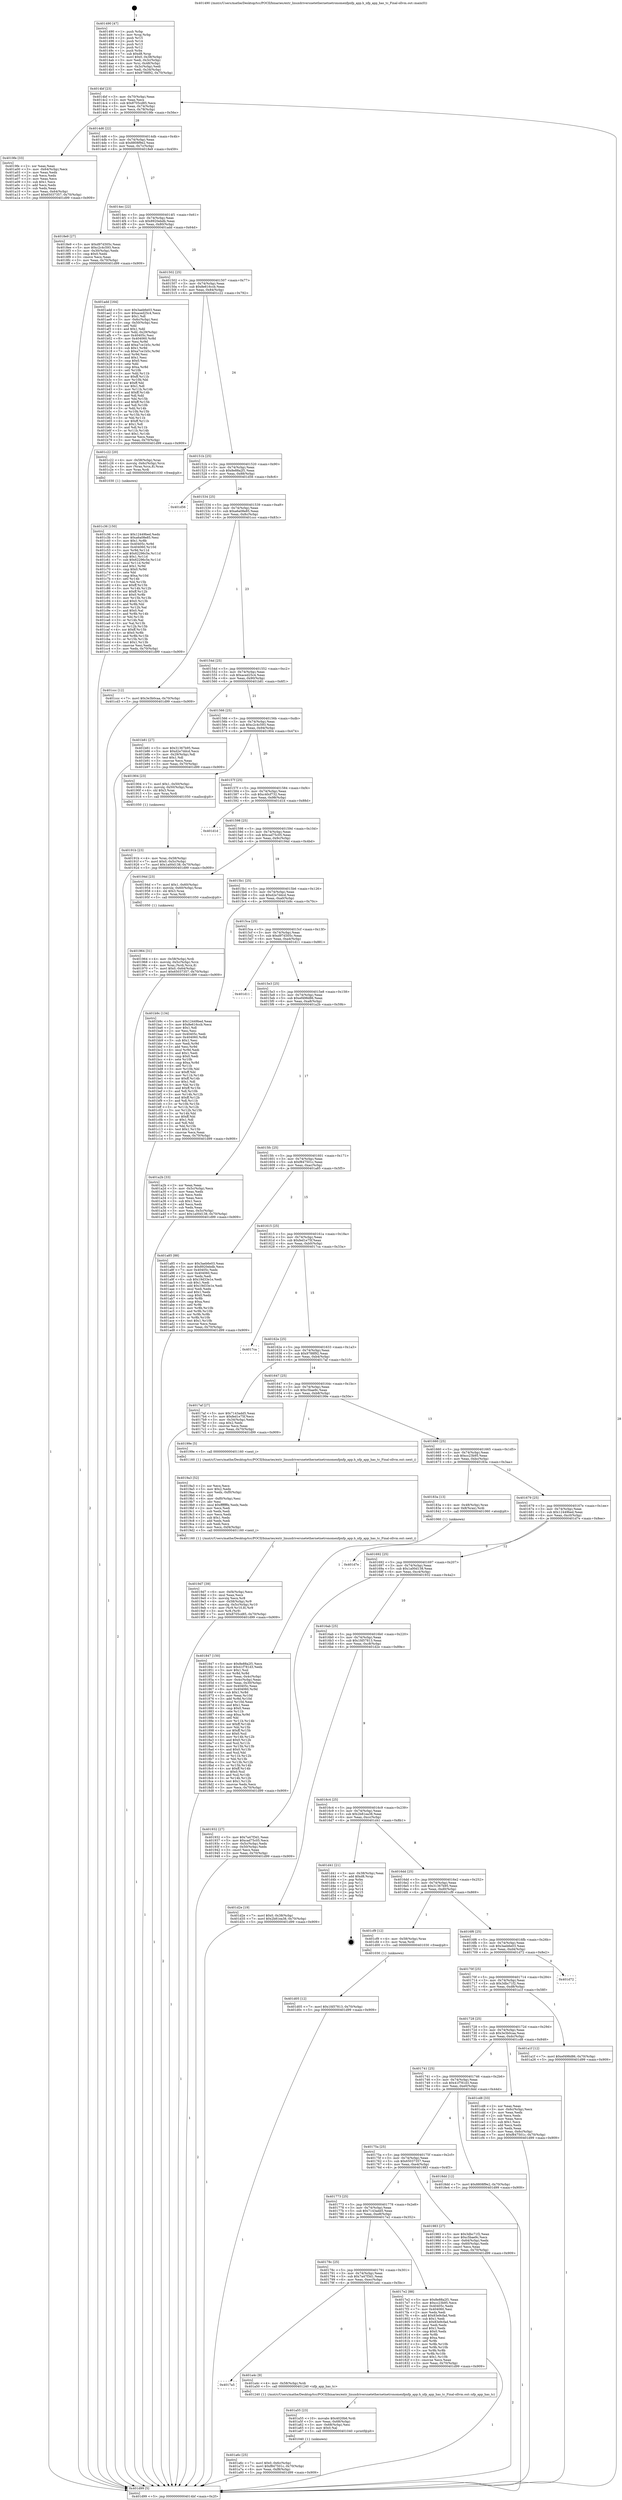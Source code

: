 digraph "0x401490" {
  label = "0x401490 (/mnt/c/Users/mathe/Desktop/tcc/POCII/binaries/extr_linuxdriversnetethernetnetronomenfpnfp_app.h_nfp_app_has_tc_Final-ollvm.out::main(0))"
  labelloc = "t"
  node[shape=record]

  Entry [label="",width=0.3,height=0.3,shape=circle,fillcolor=black,style=filled]
  "0x4014bf" [label="{
     0x4014bf [23]\l
     | [instrs]\l
     &nbsp;&nbsp;0x4014bf \<+3\>: mov -0x70(%rbp),%eax\l
     &nbsp;&nbsp;0x4014c2 \<+2\>: mov %eax,%ecx\l
     &nbsp;&nbsp;0x4014c4 \<+6\>: sub $0x8705cd85,%ecx\l
     &nbsp;&nbsp;0x4014ca \<+3\>: mov %eax,-0x74(%rbp)\l
     &nbsp;&nbsp;0x4014cd \<+3\>: mov %ecx,-0x78(%rbp)\l
     &nbsp;&nbsp;0x4014d0 \<+6\>: je 00000000004019fe \<main+0x56e\>\l
  }"]
  "0x4019fe" [label="{
     0x4019fe [33]\l
     | [instrs]\l
     &nbsp;&nbsp;0x4019fe \<+2\>: xor %eax,%eax\l
     &nbsp;&nbsp;0x401a00 \<+3\>: mov -0x64(%rbp),%ecx\l
     &nbsp;&nbsp;0x401a03 \<+2\>: mov %eax,%edx\l
     &nbsp;&nbsp;0x401a05 \<+2\>: sub %ecx,%edx\l
     &nbsp;&nbsp;0x401a07 \<+2\>: mov %eax,%ecx\l
     &nbsp;&nbsp;0x401a09 \<+3\>: sub $0x1,%ecx\l
     &nbsp;&nbsp;0x401a0c \<+2\>: add %ecx,%edx\l
     &nbsp;&nbsp;0x401a0e \<+2\>: sub %edx,%eax\l
     &nbsp;&nbsp;0x401a10 \<+3\>: mov %eax,-0x64(%rbp)\l
     &nbsp;&nbsp;0x401a13 \<+7\>: movl $0x65037357,-0x70(%rbp)\l
     &nbsp;&nbsp;0x401a1a \<+5\>: jmp 0000000000401d99 \<main+0x909\>\l
  }"]
  "0x4014d6" [label="{
     0x4014d6 [22]\l
     | [instrs]\l
     &nbsp;&nbsp;0x4014d6 \<+5\>: jmp 00000000004014db \<main+0x4b\>\l
     &nbsp;&nbsp;0x4014db \<+3\>: mov -0x74(%rbp),%eax\l
     &nbsp;&nbsp;0x4014de \<+5\>: sub $0x8808f9e2,%eax\l
     &nbsp;&nbsp;0x4014e3 \<+3\>: mov %eax,-0x7c(%rbp)\l
     &nbsp;&nbsp;0x4014e6 \<+6\>: je 00000000004018e9 \<main+0x459\>\l
  }"]
  Exit [label="",width=0.3,height=0.3,shape=circle,fillcolor=black,style=filled,peripheries=2]
  "0x4018e9" [label="{
     0x4018e9 [27]\l
     | [instrs]\l
     &nbsp;&nbsp;0x4018e9 \<+5\>: mov $0xd97d305c,%eax\l
     &nbsp;&nbsp;0x4018ee \<+5\>: mov $0xc2c4c593,%ecx\l
     &nbsp;&nbsp;0x4018f3 \<+3\>: mov -0x30(%rbp),%edx\l
     &nbsp;&nbsp;0x4018f6 \<+3\>: cmp $0x0,%edx\l
     &nbsp;&nbsp;0x4018f9 \<+3\>: cmove %ecx,%eax\l
     &nbsp;&nbsp;0x4018fc \<+3\>: mov %eax,-0x70(%rbp)\l
     &nbsp;&nbsp;0x4018ff \<+5\>: jmp 0000000000401d99 \<main+0x909\>\l
  }"]
  "0x4014ec" [label="{
     0x4014ec [22]\l
     | [instrs]\l
     &nbsp;&nbsp;0x4014ec \<+5\>: jmp 00000000004014f1 \<main+0x61\>\l
     &nbsp;&nbsp;0x4014f1 \<+3\>: mov -0x74(%rbp),%eax\l
     &nbsp;&nbsp;0x4014f4 \<+5\>: sub $0x8920ebdb,%eax\l
     &nbsp;&nbsp;0x4014f9 \<+3\>: mov %eax,-0x80(%rbp)\l
     &nbsp;&nbsp;0x4014fc \<+6\>: je 0000000000401add \<main+0x64d\>\l
  }"]
  "0x401d05" [label="{
     0x401d05 [12]\l
     | [instrs]\l
     &nbsp;&nbsp;0x401d05 \<+7\>: movl $0x1fd57813,-0x70(%rbp)\l
     &nbsp;&nbsp;0x401d0c \<+5\>: jmp 0000000000401d99 \<main+0x909\>\l
  }"]
  "0x401add" [label="{
     0x401add [164]\l
     | [instrs]\l
     &nbsp;&nbsp;0x401add \<+5\>: mov $0x3aeb6e03,%eax\l
     &nbsp;&nbsp;0x401ae2 \<+5\>: mov $0xaced25c4,%ecx\l
     &nbsp;&nbsp;0x401ae7 \<+2\>: mov $0x1,%dl\l
     &nbsp;&nbsp;0x401ae9 \<+3\>: mov -0x6c(%rbp),%esi\l
     &nbsp;&nbsp;0x401aec \<+3\>: cmp -0x50(%rbp),%esi\l
     &nbsp;&nbsp;0x401aef \<+4\>: setl %dil\l
     &nbsp;&nbsp;0x401af3 \<+4\>: and $0x1,%dil\l
     &nbsp;&nbsp;0x401af7 \<+4\>: mov %dil,-0x29(%rbp)\l
     &nbsp;&nbsp;0x401afb \<+7\>: mov 0x40405c,%esi\l
     &nbsp;&nbsp;0x401b02 \<+8\>: mov 0x404060,%r8d\l
     &nbsp;&nbsp;0x401b0a \<+3\>: mov %esi,%r9d\l
     &nbsp;&nbsp;0x401b0d \<+7\>: add $0xa7ce1b5c,%r9d\l
     &nbsp;&nbsp;0x401b14 \<+4\>: sub $0x1,%r9d\l
     &nbsp;&nbsp;0x401b18 \<+7\>: sub $0xa7ce1b5c,%r9d\l
     &nbsp;&nbsp;0x401b1f \<+4\>: imul %r9d,%esi\l
     &nbsp;&nbsp;0x401b23 \<+3\>: and $0x1,%esi\l
     &nbsp;&nbsp;0x401b26 \<+3\>: cmp $0x0,%esi\l
     &nbsp;&nbsp;0x401b29 \<+4\>: sete %dil\l
     &nbsp;&nbsp;0x401b2d \<+4\>: cmp $0xa,%r8d\l
     &nbsp;&nbsp;0x401b31 \<+4\>: setl %r10b\l
     &nbsp;&nbsp;0x401b35 \<+3\>: mov %dil,%r11b\l
     &nbsp;&nbsp;0x401b38 \<+4\>: xor $0xff,%r11b\l
     &nbsp;&nbsp;0x401b3c \<+3\>: mov %r10b,%bl\l
     &nbsp;&nbsp;0x401b3f \<+3\>: xor $0xff,%bl\l
     &nbsp;&nbsp;0x401b42 \<+3\>: xor $0x1,%dl\l
     &nbsp;&nbsp;0x401b45 \<+3\>: mov %r11b,%r14b\l
     &nbsp;&nbsp;0x401b48 \<+4\>: and $0xff,%r14b\l
     &nbsp;&nbsp;0x401b4c \<+3\>: and %dl,%dil\l
     &nbsp;&nbsp;0x401b4f \<+3\>: mov %bl,%r15b\l
     &nbsp;&nbsp;0x401b52 \<+4\>: and $0xff,%r15b\l
     &nbsp;&nbsp;0x401b56 \<+3\>: and %dl,%r10b\l
     &nbsp;&nbsp;0x401b59 \<+3\>: or %dil,%r14b\l
     &nbsp;&nbsp;0x401b5c \<+3\>: or %r10b,%r15b\l
     &nbsp;&nbsp;0x401b5f \<+3\>: xor %r15b,%r14b\l
     &nbsp;&nbsp;0x401b62 \<+3\>: or %bl,%r11b\l
     &nbsp;&nbsp;0x401b65 \<+4\>: xor $0xff,%r11b\l
     &nbsp;&nbsp;0x401b69 \<+3\>: or $0x1,%dl\l
     &nbsp;&nbsp;0x401b6c \<+3\>: and %dl,%r11b\l
     &nbsp;&nbsp;0x401b6f \<+3\>: or %r11b,%r14b\l
     &nbsp;&nbsp;0x401b72 \<+4\>: test $0x1,%r14b\l
     &nbsp;&nbsp;0x401b76 \<+3\>: cmovne %ecx,%eax\l
     &nbsp;&nbsp;0x401b79 \<+3\>: mov %eax,-0x70(%rbp)\l
     &nbsp;&nbsp;0x401b7c \<+5\>: jmp 0000000000401d99 \<main+0x909\>\l
  }"]
  "0x401502" [label="{
     0x401502 [25]\l
     | [instrs]\l
     &nbsp;&nbsp;0x401502 \<+5\>: jmp 0000000000401507 \<main+0x77\>\l
     &nbsp;&nbsp;0x401507 \<+3\>: mov -0x74(%rbp),%eax\l
     &nbsp;&nbsp;0x40150a \<+5\>: sub $0x8e616ccb,%eax\l
     &nbsp;&nbsp;0x40150f \<+6\>: mov %eax,-0x84(%rbp)\l
     &nbsp;&nbsp;0x401515 \<+6\>: je 0000000000401c22 \<main+0x792\>\l
  }"]
  "0x401c36" [label="{
     0x401c36 [150]\l
     | [instrs]\l
     &nbsp;&nbsp;0x401c36 \<+5\>: mov $0x12449bed,%edx\l
     &nbsp;&nbsp;0x401c3b \<+5\>: mov $0xa6a08e85,%esi\l
     &nbsp;&nbsp;0x401c40 \<+3\>: mov $0x1,%r8b\l
     &nbsp;&nbsp;0x401c43 \<+8\>: mov 0x40405c,%r9d\l
     &nbsp;&nbsp;0x401c4b \<+8\>: mov 0x404060,%r10d\l
     &nbsp;&nbsp;0x401c53 \<+3\>: mov %r9d,%r11d\l
     &nbsp;&nbsp;0x401c56 \<+7\>: add $0x62296c5e,%r11d\l
     &nbsp;&nbsp;0x401c5d \<+4\>: sub $0x1,%r11d\l
     &nbsp;&nbsp;0x401c61 \<+7\>: sub $0x62296c5e,%r11d\l
     &nbsp;&nbsp;0x401c68 \<+4\>: imul %r11d,%r9d\l
     &nbsp;&nbsp;0x401c6c \<+4\>: and $0x1,%r9d\l
     &nbsp;&nbsp;0x401c70 \<+4\>: cmp $0x0,%r9d\l
     &nbsp;&nbsp;0x401c74 \<+3\>: sete %bl\l
     &nbsp;&nbsp;0x401c77 \<+4\>: cmp $0xa,%r10d\l
     &nbsp;&nbsp;0x401c7b \<+4\>: setl %r14b\l
     &nbsp;&nbsp;0x401c7f \<+3\>: mov %bl,%r15b\l
     &nbsp;&nbsp;0x401c82 \<+4\>: xor $0xff,%r15b\l
     &nbsp;&nbsp;0x401c86 \<+3\>: mov %r14b,%r12b\l
     &nbsp;&nbsp;0x401c89 \<+4\>: xor $0xff,%r12b\l
     &nbsp;&nbsp;0x401c8d \<+4\>: xor $0x0,%r8b\l
     &nbsp;&nbsp;0x401c91 \<+3\>: mov %r15b,%r13b\l
     &nbsp;&nbsp;0x401c94 \<+4\>: and $0x0,%r13b\l
     &nbsp;&nbsp;0x401c98 \<+3\>: and %r8b,%bl\l
     &nbsp;&nbsp;0x401c9b \<+3\>: mov %r12b,%al\l
     &nbsp;&nbsp;0x401c9e \<+2\>: and $0x0,%al\l
     &nbsp;&nbsp;0x401ca0 \<+3\>: and %r8b,%r14b\l
     &nbsp;&nbsp;0x401ca3 \<+3\>: or %bl,%r13b\l
     &nbsp;&nbsp;0x401ca6 \<+3\>: or %r14b,%al\l
     &nbsp;&nbsp;0x401ca9 \<+3\>: xor %al,%r13b\l
     &nbsp;&nbsp;0x401cac \<+3\>: or %r12b,%r15b\l
     &nbsp;&nbsp;0x401caf \<+4\>: xor $0xff,%r15b\l
     &nbsp;&nbsp;0x401cb3 \<+4\>: or $0x0,%r8b\l
     &nbsp;&nbsp;0x401cb7 \<+3\>: and %r8b,%r15b\l
     &nbsp;&nbsp;0x401cba \<+3\>: or %r15b,%r13b\l
     &nbsp;&nbsp;0x401cbd \<+4\>: test $0x1,%r13b\l
     &nbsp;&nbsp;0x401cc1 \<+3\>: cmovne %esi,%edx\l
     &nbsp;&nbsp;0x401cc4 \<+3\>: mov %edx,-0x70(%rbp)\l
     &nbsp;&nbsp;0x401cc7 \<+5\>: jmp 0000000000401d99 \<main+0x909\>\l
  }"]
  "0x401c22" [label="{
     0x401c22 [20]\l
     | [instrs]\l
     &nbsp;&nbsp;0x401c22 \<+4\>: mov -0x58(%rbp),%rax\l
     &nbsp;&nbsp;0x401c26 \<+4\>: movslq -0x6c(%rbp),%rcx\l
     &nbsp;&nbsp;0x401c2a \<+4\>: mov (%rax,%rcx,8),%rax\l
     &nbsp;&nbsp;0x401c2e \<+3\>: mov %rax,%rdi\l
     &nbsp;&nbsp;0x401c31 \<+5\>: call 0000000000401030 \<free@plt\>\l
     | [calls]\l
     &nbsp;&nbsp;0x401030 \{1\} (unknown)\l
  }"]
  "0x40151b" [label="{
     0x40151b [25]\l
     | [instrs]\l
     &nbsp;&nbsp;0x40151b \<+5\>: jmp 0000000000401520 \<main+0x90\>\l
     &nbsp;&nbsp;0x401520 \<+3\>: mov -0x74(%rbp),%eax\l
     &nbsp;&nbsp;0x401523 \<+5\>: sub $0x8e88a2f1,%eax\l
     &nbsp;&nbsp;0x401528 \<+6\>: mov %eax,-0x88(%rbp)\l
     &nbsp;&nbsp;0x40152e \<+6\>: je 0000000000401d56 \<main+0x8c6\>\l
  }"]
  "0x401a6c" [label="{
     0x401a6c [25]\l
     | [instrs]\l
     &nbsp;&nbsp;0x401a6c \<+7\>: movl $0x0,-0x6c(%rbp)\l
     &nbsp;&nbsp;0x401a73 \<+7\>: movl $0xf847501c,-0x70(%rbp)\l
     &nbsp;&nbsp;0x401a7a \<+6\>: mov %eax,-0xf8(%rbp)\l
     &nbsp;&nbsp;0x401a80 \<+5\>: jmp 0000000000401d99 \<main+0x909\>\l
  }"]
  "0x401d56" [label="{
     0x401d56\l
  }", style=dashed]
  "0x401534" [label="{
     0x401534 [25]\l
     | [instrs]\l
     &nbsp;&nbsp;0x401534 \<+5\>: jmp 0000000000401539 \<main+0xa9\>\l
     &nbsp;&nbsp;0x401539 \<+3\>: mov -0x74(%rbp),%eax\l
     &nbsp;&nbsp;0x40153c \<+5\>: sub $0xa6a08e85,%eax\l
     &nbsp;&nbsp;0x401541 \<+6\>: mov %eax,-0x8c(%rbp)\l
     &nbsp;&nbsp;0x401547 \<+6\>: je 0000000000401ccc \<main+0x83c\>\l
  }"]
  "0x401a55" [label="{
     0x401a55 [23]\l
     | [instrs]\l
     &nbsp;&nbsp;0x401a55 \<+10\>: movabs $0x4020b6,%rdi\l
     &nbsp;&nbsp;0x401a5f \<+3\>: mov %eax,-0x68(%rbp)\l
     &nbsp;&nbsp;0x401a62 \<+3\>: mov -0x68(%rbp),%esi\l
     &nbsp;&nbsp;0x401a65 \<+2\>: mov $0x0,%al\l
     &nbsp;&nbsp;0x401a67 \<+5\>: call 0000000000401040 \<printf@plt\>\l
     | [calls]\l
     &nbsp;&nbsp;0x401040 \{1\} (unknown)\l
  }"]
  "0x401ccc" [label="{
     0x401ccc [12]\l
     | [instrs]\l
     &nbsp;&nbsp;0x401ccc \<+7\>: movl $0x3e3b0caa,-0x70(%rbp)\l
     &nbsp;&nbsp;0x401cd3 \<+5\>: jmp 0000000000401d99 \<main+0x909\>\l
  }"]
  "0x40154d" [label="{
     0x40154d [25]\l
     | [instrs]\l
     &nbsp;&nbsp;0x40154d \<+5\>: jmp 0000000000401552 \<main+0xc2\>\l
     &nbsp;&nbsp;0x401552 \<+3\>: mov -0x74(%rbp),%eax\l
     &nbsp;&nbsp;0x401555 \<+5\>: sub $0xaced25c4,%eax\l
     &nbsp;&nbsp;0x40155a \<+6\>: mov %eax,-0x90(%rbp)\l
     &nbsp;&nbsp;0x401560 \<+6\>: je 0000000000401b81 \<main+0x6f1\>\l
  }"]
  "0x4017a5" [label="{
     0x4017a5\l
  }", style=dashed]
  "0x401b81" [label="{
     0x401b81 [27]\l
     | [instrs]\l
     &nbsp;&nbsp;0x401b81 \<+5\>: mov $0x31367b95,%eax\l
     &nbsp;&nbsp;0x401b86 \<+5\>: mov $0xd2e7ddcd,%ecx\l
     &nbsp;&nbsp;0x401b8b \<+3\>: mov -0x29(%rbp),%dl\l
     &nbsp;&nbsp;0x401b8e \<+3\>: test $0x1,%dl\l
     &nbsp;&nbsp;0x401b91 \<+3\>: cmovne %ecx,%eax\l
     &nbsp;&nbsp;0x401b94 \<+3\>: mov %eax,-0x70(%rbp)\l
     &nbsp;&nbsp;0x401b97 \<+5\>: jmp 0000000000401d99 \<main+0x909\>\l
  }"]
  "0x401566" [label="{
     0x401566 [25]\l
     | [instrs]\l
     &nbsp;&nbsp;0x401566 \<+5\>: jmp 000000000040156b \<main+0xdb\>\l
     &nbsp;&nbsp;0x40156b \<+3\>: mov -0x74(%rbp),%eax\l
     &nbsp;&nbsp;0x40156e \<+5\>: sub $0xc2c4c593,%eax\l
     &nbsp;&nbsp;0x401573 \<+6\>: mov %eax,-0x94(%rbp)\l
     &nbsp;&nbsp;0x401579 \<+6\>: je 0000000000401904 \<main+0x474\>\l
  }"]
  "0x401a4c" [label="{
     0x401a4c [9]\l
     | [instrs]\l
     &nbsp;&nbsp;0x401a4c \<+4\>: mov -0x58(%rbp),%rdi\l
     &nbsp;&nbsp;0x401a50 \<+5\>: call 0000000000401240 \<nfp_app_has_tc\>\l
     | [calls]\l
     &nbsp;&nbsp;0x401240 \{1\} (/mnt/c/Users/mathe/Desktop/tcc/POCII/binaries/extr_linuxdriversnetethernetnetronomenfpnfp_app.h_nfp_app_has_tc_Final-ollvm.out::nfp_app_has_tc)\l
  }"]
  "0x401904" [label="{
     0x401904 [23]\l
     | [instrs]\l
     &nbsp;&nbsp;0x401904 \<+7\>: movl $0x1,-0x50(%rbp)\l
     &nbsp;&nbsp;0x40190b \<+4\>: movslq -0x50(%rbp),%rax\l
     &nbsp;&nbsp;0x40190f \<+4\>: shl $0x3,%rax\l
     &nbsp;&nbsp;0x401913 \<+3\>: mov %rax,%rdi\l
     &nbsp;&nbsp;0x401916 \<+5\>: call 0000000000401050 \<malloc@plt\>\l
     | [calls]\l
     &nbsp;&nbsp;0x401050 \{1\} (unknown)\l
  }"]
  "0x40157f" [label="{
     0x40157f [25]\l
     | [instrs]\l
     &nbsp;&nbsp;0x40157f \<+5\>: jmp 0000000000401584 \<main+0xf4\>\l
     &nbsp;&nbsp;0x401584 \<+3\>: mov -0x74(%rbp),%eax\l
     &nbsp;&nbsp;0x401587 \<+5\>: sub $0xc40cf732,%eax\l
     &nbsp;&nbsp;0x40158c \<+6\>: mov %eax,-0x98(%rbp)\l
     &nbsp;&nbsp;0x401592 \<+6\>: je 0000000000401d1d \<main+0x88d\>\l
  }"]
  "0x4019d7" [label="{
     0x4019d7 [39]\l
     | [instrs]\l
     &nbsp;&nbsp;0x4019d7 \<+6\>: mov -0xf4(%rbp),%ecx\l
     &nbsp;&nbsp;0x4019dd \<+3\>: imul %eax,%ecx\l
     &nbsp;&nbsp;0x4019e0 \<+3\>: movslq %ecx,%r8\l
     &nbsp;&nbsp;0x4019e3 \<+4\>: mov -0x58(%rbp),%r9\l
     &nbsp;&nbsp;0x4019e7 \<+4\>: movslq -0x5c(%rbp),%r10\l
     &nbsp;&nbsp;0x4019eb \<+4\>: mov (%r9,%r10,8),%r9\l
     &nbsp;&nbsp;0x4019ef \<+3\>: mov %r8,(%r9)\l
     &nbsp;&nbsp;0x4019f2 \<+7\>: movl $0x8705cd85,-0x70(%rbp)\l
     &nbsp;&nbsp;0x4019f9 \<+5\>: jmp 0000000000401d99 \<main+0x909\>\l
  }"]
  "0x401d1d" [label="{
     0x401d1d\l
  }", style=dashed]
  "0x401598" [label="{
     0x401598 [25]\l
     | [instrs]\l
     &nbsp;&nbsp;0x401598 \<+5\>: jmp 000000000040159d \<main+0x10d\>\l
     &nbsp;&nbsp;0x40159d \<+3\>: mov -0x74(%rbp),%eax\l
     &nbsp;&nbsp;0x4015a0 \<+5\>: sub $0xcad75c05,%eax\l
     &nbsp;&nbsp;0x4015a5 \<+6\>: mov %eax,-0x9c(%rbp)\l
     &nbsp;&nbsp;0x4015ab \<+6\>: je 000000000040194d \<main+0x4bd\>\l
  }"]
  "0x4019a3" [label="{
     0x4019a3 [52]\l
     | [instrs]\l
     &nbsp;&nbsp;0x4019a3 \<+2\>: xor %ecx,%ecx\l
     &nbsp;&nbsp;0x4019a5 \<+5\>: mov $0x2,%edx\l
     &nbsp;&nbsp;0x4019aa \<+6\>: mov %edx,-0xf0(%rbp)\l
     &nbsp;&nbsp;0x4019b0 \<+1\>: cltd\l
     &nbsp;&nbsp;0x4019b1 \<+6\>: mov -0xf0(%rbp),%esi\l
     &nbsp;&nbsp;0x4019b7 \<+2\>: idiv %esi\l
     &nbsp;&nbsp;0x4019b9 \<+6\>: imul $0xfffffffe,%edx,%edx\l
     &nbsp;&nbsp;0x4019bf \<+2\>: mov %ecx,%edi\l
     &nbsp;&nbsp;0x4019c1 \<+2\>: sub %edx,%edi\l
     &nbsp;&nbsp;0x4019c3 \<+2\>: mov %ecx,%edx\l
     &nbsp;&nbsp;0x4019c5 \<+3\>: sub $0x1,%edx\l
     &nbsp;&nbsp;0x4019c8 \<+2\>: add %edx,%edi\l
     &nbsp;&nbsp;0x4019ca \<+2\>: sub %edi,%ecx\l
     &nbsp;&nbsp;0x4019cc \<+6\>: mov %ecx,-0xf4(%rbp)\l
     &nbsp;&nbsp;0x4019d2 \<+5\>: call 0000000000401160 \<next_i\>\l
     | [calls]\l
     &nbsp;&nbsp;0x401160 \{1\} (/mnt/c/Users/mathe/Desktop/tcc/POCII/binaries/extr_linuxdriversnetethernetnetronomenfpnfp_app.h_nfp_app_has_tc_Final-ollvm.out::next_i)\l
  }"]
  "0x40194d" [label="{
     0x40194d [23]\l
     | [instrs]\l
     &nbsp;&nbsp;0x40194d \<+7\>: movl $0x1,-0x60(%rbp)\l
     &nbsp;&nbsp;0x401954 \<+4\>: movslq -0x60(%rbp),%rax\l
     &nbsp;&nbsp;0x401958 \<+4\>: shl $0x3,%rax\l
     &nbsp;&nbsp;0x40195c \<+3\>: mov %rax,%rdi\l
     &nbsp;&nbsp;0x40195f \<+5\>: call 0000000000401050 \<malloc@plt\>\l
     | [calls]\l
     &nbsp;&nbsp;0x401050 \{1\} (unknown)\l
  }"]
  "0x4015b1" [label="{
     0x4015b1 [25]\l
     | [instrs]\l
     &nbsp;&nbsp;0x4015b1 \<+5\>: jmp 00000000004015b6 \<main+0x126\>\l
     &nbsp;&nbsp;0x4015b6 \<+3\>: mov -0x74(%rbp),%eax\l
     &nbsp;&nbsp;0x4015b9 \<+5\>: sub $0xd2e7ddcd,%eax\l
     &nbsp;&nbsp;0x4015be \<+6\>: mov %eax,-0xa0(%rbp)\l
     &nbsp;&nbsp;0x4015c4 \<+6\>: je 0000000000401b9c \<main+0x70c\>\l
  }"]
  "0x401964" [label="{
     0x401964 [31]\l
     | [instrs]\l
     &nbsp;&nbsp;0x401964 \<+4\>: mov -0x58(%rbp),%rdi\l
     &nbsp;&nbsp;0x401968 \<+4\>: movslq -0x5c(%rbp),%rcx\l
     &nbsp;&nbsp;0x40196c \<+4\>: mov %rax,(%rdi,%rcx,8)\l
     &nbsp;&nbsp;0x401970 \<+7\>: movl $0x0,-0x64(%rbp)\l
     &nbsp;&nbsp;0x401977 \<+7\>: movl $0x65037357,-0x70(%rbp)\l
     &nbsp;&nbsp;0x40197e \<+5\>: jmp 0000000000401d99 \<main+0x909\>\l
  }"]
  "0x401b9c" [label="{
     0x401b9c [134]\l
     | [instrs]\l
     &nbsp;&nbsp;0x401b9c \<+5\>: mov $0x12449bed,%eax\l
     &nbsp;&nbsp;0x401ba1 \<+5\>: mov $0x8e616ccb,%ecx\l
     &nbsp;&nbsp;0x401ba6 \<+2\>: mov $0x1,%dl\l
     &nbsp;&nbsp;0x401ba8 \<+2\>: xor %esi,%esi\l
     &nbsp;&nbsp;0x401baa \<+7\>: mov 0x40405c,%edi\l
     &nbsp;&nbsp;0x401bb1 \<+8\>: mov 0x404060,%r8d\l
     &nbsp;&nbsp;0x401bb9 \<+3\>: sub $0x1,%esi\l
     &nbsp;&nbsp;0x401bbc \<+3\>: mov %edi,%r9d\l
     &nbsp;&nbsp;0x401bbf \<+3\>: add %esi,%r9d\l
     &nbsp;&nbsp;0x401bc2 \<+4\>: imul %r9d,%edi\l
     &nbsp;&nbsp;0x401bc6 \<+3\>: and $0x1,%edi\l
     &nbsp;&nbsp;0x401bc9 \<+3\>: cmp $0x0,%edi\l
     &nbsp;&nbsp;0x401bcc \<+4\>: sete %r10b\l
     &nbsp;&nbsp;0x401bd0 \<+4\>: cmp $0xa,%r8d\l
     &nbsp;&nbsp;0x401bd4 \<+4\>: setl %r11b\l
     &nbsp;&nbsp;0x401bd8 \<+3\>: mov %r10b,%bl\l
     &nbsp;&nbsp;0x401bdb \<+3\>: xor $0xff,%bl\l
     &nbsp;&nbsp;0x401bde \<+3\>: mov %r11b,%r14b\l
     &nbsp;&nbsp;0x401be1 \<+4\>: xor $0xff,%r14b\l
     &nbsp;&nbsp;0x401be5 \<+3\>: xor $0x1,%dl\l
     &nbsp;&nbsp;0x401be8 \<+3\>: mov %bl,%r15b\l
     &nbsp;&nbsp;0x401beb \<+4\>: and $0xff,%r15b\l
     &nbsp;&nbsp;0x401bef \<+3\>: and %dl,%r10b\l
     &nbsp;&nbsp;0x401bf2 \<+3\>: mov %r14b,%r12b\l
     &nbsp;&nbsp;0x401bf5 \<+4\>: and $0xff,%r12b\l
     &nbsp;&nbsp;0x401bf9 \<+3\>: and %dl,%r11b\l
     &nbsp;&nbsp;0x401bfc \<+3\>: or %r10b,%r15b\l
     &nbsp;&nbsp;0x401bff \<+3\>: or %r11b,%r12b\l
     &nbsp;&nbsp;0x401c02 \<+3\>: xor %r12b,%r15b\l
     &nbsp;&nbsp;0x401c05 \<+3\>: or %r14b,%bl\l
     &nbsp;&nbsp;0x401c08 \<+3\>: xor $0xff,%bl\l
     &nbsp;&nbsp;0x401c0b \<+3\>: or $0x1,%dl\l
     &nbsp;&nbsp;0x401c0e \<+2\>: and %dl,%bl\l
     &nbsp;&nbsp;0x401c10 \<+3\>: or %bl,%r15b\l
     &nbsp;&nbsp;0x401c13 \<+4\>: test $0x1,%r15b\l
     &nbsp;&nbsp;0x401c17 \<+3\>: cmovne %ecx,%eax\l
     &nbsp;&nbsp;0x401c1a \<+3\>: mov %eax,-0x70(%rbp)\l
     &nbsp;&nbsp;0x401c1d \<+5\>: jmp 0000000000401d99 \<main+0x909\>\l
  }"]
  "0x4015ca" [label="{
     0x4015ca [25]\l
     | [instrs]\l
     &nbsp;&nbsp;0x4015ca \<+5\>: jmp 00000000004015cf \<main+0x13f\>\l
     &nbsp;&nbsp;0x4015cf \<+3\>: mov -0x74(%rbp),%eax\l
     &nbsp;&nbsp;0x4015d2 \<+5\>: sub $0xd97d305c,%eax\l
     &nbsp;&nbsp;0x4015d7 \<+6\>: mov %eax,-0xa4(%rbp)\l
     &nbsp;&nbsp;0x4015dd \<+6\>: je 0000000000401d11 \<main+0x881\>\l
  }"]
  "0x40191b" [label="{
     0x40191b [23]\l
     | [instrs]\l
     &nbsp;&nbsp;0x40191b \<+4\>: mov %rax,-0x58(%rbp)\l
     &nbsp;&nbsp;0x40191f \<+7\>: movl $0x0,-0x5c(%rbp)\l
     &nbsp;&nbsp;0x401926 \<+7\>: movl $0x1a00d138,-0x70(%rbp)\l
     &nbsp;&nbsp;0x40192d \<+5\>: jmp 0000000000401d99 \<main+0x909\>\l
  }"]
  "0x401d11" [label="{
     0x401d11\l
  }", style=dashed]
  "0x4015e3" [label="{
     0x4015e3 [25]\l
     | [instrs]\l
     &nbsp;&nbsp;0x4015e3 \<+5\>: jmp 00000000004015e8 \<main+0x158\>\l
     &nbsp;&nbsp;0x4015e8 \<+3\>: mov -0x74(%rbp),%eax\l
     &nbsp;&nbsp;0x4015eb \<+5\>: sub $0xef498d86,%eax\l
     &nbsp;&nbsp;0x4015f0 \<+6\>: mov %eax,-0xa8(%rbp)\l
     &nbsp;&nbsp;0x4015f6 \<+6\>: je 0000000000401a2b \<main+0x59b\>\l
  }"]
  "0x401847" [label="{
     0x401847 [150]\l
     | [instrs]\l
     &nbsp;&nbsp;0x401847 \<+5\>: mov $0x8e88a2f1,%ecx\l
     &nbsp;&nbsp;0x40184c \<+5\>: mov $0x41f781d3,%edx\l
     &nbsp;&nbsp;0x401851 \<+3\>: mov $0x1,%sil\l
     &nbsp;&nbsp;0x401854 \<+3\>: xor %r8d,%r8d\l
     &nbsp;&nbsp;0x401857 \<+3\>: mov %eax,-0x4c(%rbp)\l
     &nbsp;&nbsp;0x40185a \<+3\>: mov -0x4c(%rbp),%eax\l
     &nbsp;&nbsp;0x40185d \<+3\>: mov %eax,-0x30(%rbp)\l
     &nbsp;&nbsp;0x401860 \<+7\>: mov 0x40405c,%eax\l
     &nbsp;&nbsp;0x401867 \<+8\>: mov 0x404060,%r9d\l
     &nbsp;&nbsp;0x40186f \<+4\>: sub $0x1,%r8d\l
     &nbsp;&nbsp;0x401873 \<+3\>: mov %eax,%r10d\l
     &nbsp;&nbsp;0x401876 \<+3\>: add %r8d,%r10d\l
     &nbsp;&nbsp;0x401879 \<+4\>: imul %r10d,%eax\l
     &nbsp;&nbsp;0x40187d \<+3\>: and $0x1,%eax\l
     &nbsp;&nbsp;0x401880 \<+3\>: cmp $0x0,%eax\l
     &nbsp;&nbsp;0x401883 \<+4\>: sete %r11b\l
     &nbsp;&nbsp;0x401887 \<+4\>: cmp $0xa,%r9d\l
     &nbsp;&nbsp;0x40188b \<+3\>: setl %bl\l
     &nbsp;&nbsp;0x40188e \<+3\>: mov %r11b,%r14b\l
     &nbsp;&nbsp;0x401891 \<+4\>: xor $0xff,%r14b\l
     &nbsp;&nbsp;0x401895 \<+3\>: mov %bl,%r15b\l
     &nbsp;&nbsp;0x401898 \<+4\>: xor $0xff,%r15b\l
     &nbsp;&nbsp;0x40189c \<+4\>: xor $0x0,%sil\l
     &nbsp;&nbsp;0x4018a0 \<+3\>: mov %r14b,%r12b\l
     &nbsp;&nbsp;0x4018a3 \<+4\>: and $0x0,%r12b\l
     &nbsp;&nbsp;0x4018a7 \<+3\>: and %sil,%r11b\l
     &nbsp;&nbsp;0x4018aa \<+3\>: mov %r15b,%r13b\l
     &nbsp;&nbsp;0x4018ad \<+4\>: and $0x0,%r13b\l
     &nbsp;&nbsp;0x4018b1 \<+3\>: and %sil,%bl\l
     &nbsp;&nbsp;0x4018b4 \<+3\>: or %r11b,%r12b\l
     &nbsp;&nbsp;0x4018b7 \<+3\>: or %bl,%r13b\l
     &nbsp;&nbsp;0x4018ba \<+3\>: xor %r13b,%r12b\l
     &nbsp;&nbsp;0x4018bd \<+3\>: or %r15b,%r14b\l
     &nbsp;&nbsp;0x4018c0 \<+4\>: xor $0xff,%r14b\l
     &nbsp;&nbsp;0x4018c4 \<+4\>: or $0x0,%sil\l
     &nbsp;&nbsp;0x4018c8 \<+3\>: and %sil,%r14b\l
     &nbsp;&nbsp;0x4018cb \<+3\>: or %r14b,%r12b\l
     &nbsp;&nbsp;0x4018ce \<+4\>: test $0x1,%r12b\l
     &nbsp;&nbsp;0x4018d2 \<+3\>: cmovne %edx,%ecx\l
     &nbsp;&nbsp;0x4018d5 \<+3\>: mov %ecx,-0x70(%rbp)\l
     &nbsp;&nbsp;0x4018d8 \<+5\>: jmp 0000000000401d99 \<main+0x909\>\l
  }"]
  "0x401a2b" [label="{
     0x401a2b [33]\l
     | [instrs]\l
     &nbsp;&nbsp;0x401a2b \<+2\>: xor %eax,%eax\l
     &nbsp;&nbsp;0x401a2d \<+3\>: mov -0x5c(%rbp),%ecx\l
     &nbsp;&nbsp;0x401a30 \<+2\>: mov %eax,%edx\l
     &nbsp;&nbsp;0x401a32 \<+2\>: sub %ecx,%edx\l
     &nbsp;&nbsp;0x401a34 \<+2\>: mov %eax,%ecx\l
     &nbsp;&nbsp;0x401a36 \<+3\>: sub $0x1,%ecx\l
     &nbsp;&nbsp;0x401a39 \<+2\>: add %ecx,%edx\l
     &nbsp;&nbsp;0x401a3b \<+2\>: sub %edx,%eax\l
     &nbsp;&nbsp;0x401a3d \<+3\>: mov %eax,-0x5c(%rbp)\l
     &nbsp;&nbsp;0x401a40 \<+7\>: movl $0x1a00d138,-0x70(%rbp)\l
     &nbsp;&nbsp;0x401a47 \<+5\>: jmp 0000000000401d99 \<main+0x909\>\l
  }"]
  "0x4015fc" [label="{
     0x4015fc [25]\l
     | [instrs]\l
     &nbsp;&nbsp;0x4015fc \<+5\>: jmp 0000000000401601 \<main+0x171\>\l
     &nbsp;&nbsp;0x401601 \<+3\>: mov -0x74(%rbp),%eax\l
     &nbsp;&nbsp;0x401604 \<+5\>: sub $0xf847501c,%eax\l
     &nbsp;&nbsp;0x401609 \<+6\>: mov %eax,-0xac(%rbp)\l
     &nbsp;&nbsp;0x40160f \<+6\>: je 0000000000401a85 \<main+0x5f5\>\l
  }"]
  "0x40178c" [label="{
     0x40178c [25]\l
     | [instrs]\l
     &nbsp;&nbsp;0x40178c \<+5\>: jmp 0000000000401791 \<main+0x301\>\l
     &nbsp;&nbsp;0x401791 \<+3\>: mov -0x74(%rbp),%eax\l
     &nbsp;&nbsp;0x401794 \<+5\>: sub $0x7a47f3d1,%eax\l
     &nbsp;&nbsp;0x401799 \<+6\>: mov %eax,-0xec(%rbp)\l
     &nbsp;&nbsp;0x40179f \<+6\>: je 0000000000401a4c \<main+0x5bc\>\l
  }"]
  "0x401a85" [label="{
     0x401a85 [88]\l
     | [instrs]\l
     &nbsp;&nbsp;0x401a85 \<+5\>: mov $0x3aeb6e03,%eax\l
     &nbsp;&nbsp;0x401a8a \<+5\>: mov $0x8920ebdb,%ecx\l
     &nbsp;&nbsp;0x401a8f \<+7\>: mov 0x40405c,%edx\l
     &nbsp;&nbsp;0x401a96 \<+7\>: mov 0x404060,%esi\l
     &nbsp;&nbsp;0x401a9d \<+2\>: mov %edx,%edi\l
     &nbsp;&nbsp;0x401a9f \<+6\>: sub $0x19d33e1e,%edi\l
     &nbsp;&nbsp;0x401aa5 \<+3\>: sub $0x1,%edi\l
     &nbsp;&nbsp;0x401aa8 \<+6\>: add $0x19d33e1e,%edi\l
     &nbsp;&nbsp;0x401aae \<+3\>: imul %edi,%edx\l
     &nbsp;&nbsp;0x401ab1 \<+3\>: and $0x1,%edx\l
     &nbsp;&nbsp;0x401ab4 \<+3\>: cmp $0x0,%edx\l
     &nbsp;&nbsp;0x401ab7 \<+4\>: sete %r8b\l
     &nbsp;&nbsp;0x401abb \<+3\>: cmp $0xa,%esi\l
     &nbsp;&nbsp;0x401abe \<+4\>: setl %r9b\l
     &nbsp;&nbsp;0x401ac2 \<+3\>: mov %r8b,%r10b\l
     &nbsp;&nbsp;0x401ac5 \<+3\>: and %r9b,%r10b\l
     &nbsp;&nbsp;0x401ac8 \<+3\>: xor %r9b,%r8b\l
     &nbsp;&nbsp;0x401acb \<+3\>: or %r8b,%r10b\l
     &nbsp;&nbsp;0x401ace \<+4\>: test $0x1,%r10b\l
     &nbsp;&nbsp;0x401ad2 \<+3\>: cmovne %ecx,%eax\l
     &nbsp;&nbsp;0x401ad5 \<+3\>: mov %eax,-0x70(%rbp)\l
     &nbsp;&nbsp;0x401ad8 \<+5\>: jmp 0000000000401d99 \<main+0x909\>\l
  }"]
  "0x401615" [label="{
     0x401615 [25]\l
     | [instrs]\l
     &nbsp;&nbsp;0x401615 \<+5\>: jmp 000000000040161a \<main+0x18a\>\l
     &nbsp;&nbsp;0x40161a \<+3\>: mov -0x74(%rbp),%eax\l
     &nbsp;&nbsp;0x40161d \<+5\>: sub $0xfed1e75f,%eax\l
     &nbsp;&nbsp;0x401622 \<+6\>: mov %eax,-0xb0(%rbp)\l
     &nbsp;&nbsp;0x401628 \<+6\>: je 00000000004017ca \<main+0x33a\>\l
  }"]
  "0x4017e2" [label="{
     0x4017e2 [88]\l
     | [instrs]\l
     &nbsp;&nbsp;0x4017e2 \<+5\>: mov $0x8e88a2f1,%eax\l
     &nbsp;&nbsp;0x4017e7 \<+5\>: mov $0xcc23b95,%ecx\l
     &nbsp;&nbsp;0x4017ec \<+7\>: mov 0x40405c,%edx\l
     &nbsp;&nbsp;0x4017f3 \<+7\>: mov 0x404060,%esi\l
     &nbsp;&nbsp;0x4017fa \<+2\>: mov %edx,%edi\l
     &nbsp;&nbsp;0x4017fc \<+6\>: add $0x83e9cfad,%edi\l
     &nbsp;&nbsp;0x401802 \<+3\>: sub $0x1,%edi\l
     &nbsp;&nbsp;0x401805 \<+6\>: sub $0x83e9cfad,%edi\l
     &nbsp;&nbsp;0x40180b \<+3\>: imul %edi,%edx\l
     &nbsp;&nbsp;0x40180e \<+3\>: and $0x1,%edx\l
     &nbsp;&nbsp;0x401811 \<+3\>: cmp $0x0,%edx\l
     &nbsp;&nbsp;0x401814 \<+4\>: sete %r8b\l
     &nbsp;&nbsp;0x401818 \<+3\>: cmp $0xa,%esi\l
     &nbsp;&nbsp;0x40181b \<+4\>: setl %r9b\l
     &nbsp;&nbsp;0x40181f \<+3\>: mov %r8b,%r10b\l
     &nbsp;&nbsp;0x401822 \<+3\>: and %r9b,%r10b\l
     &nbsp;&nbsp;0x401825 \<+3\>: xor %r9b,%r8b\l
     &nbsp;&nbsp;0x401828 \<+3\>: or %r8b,%r10b\l
     &nbsp;&nbsp;0x40182b \<+4\>: test $0x1,%r10b\l
     &nbsp;&nbsp;0x40182f \<+3\>: cmovne %ecx,%eax\l
     &nbsp;&nbsp;0x401832 \<+3\>: mov %eax,-0x70(%rbp)\l
     &nbsp;&nbsp;0x401835 \<+5\>: jmp 0000000000401d99 \<main+0x909\>\l
  }"]
  "0x4017ca" [label="{
     0x4017ca\l
  }", style=dashed]
  "0x40162e" [label="{
     0x40162e [25]\l
     | [instrs]\l
     &nbsp;&nbsp;0x40162e \<+5\>: jmp 0000000000401633 \<main+0x1a3\>\l
     &nbsp;&nbsp;0x401633 \<+3\>: mov -0x74(%rbp),%eax\l
     &nbsp;&nbsp;0x401636 \<+5\>: sub $0x9788f92,%eax\l
     &nbsp;&nbsp;0x40163b \<+6\>: mov %eax,-0xb4(%rbp)\l
     &nbsp;&nbsp;0x401641 \<+6\>: je 00000000004017af \<main+0x31f\>\l
  }"]
  "0x401773" [label="{
     0x401773 [25]\l
     | [instrs]\l
     &nbsp;&nbsp;0x401773 \<+5\>: jmp 0000000000401778 \<main+0x2e8\>\l
     &nbsp;&nbsp;0x401778 \<+3\>: mov -0x74(%rbp),%eax\l
     &nbsp;&nbsp;0x40177b \<+5\>: sub $0x7143add5,%eax\l
     &nbsp;&nbsp;0x401780 \<+6\>: mov %eax,-0xe8(%rbp)\l
     &nbsp;&nbsp;0x401786 \<+6\>: je 00000000004017e2 \<main+0x352\>\l
  }"]
  "0x4017af" [label="{
     0x4017af [27]\l
     | [instrs]\l
     &nbsp;&nbsp;0x4017af \<+5\>: mov $0x7143add5,%eax\l
     &nbsp;&nbsp;0x4017b4 \<+5\>: mov $0xfed1e75f,%ecx\l
     &nbsp;&nbsp;0x4017b9 \<+3\>: mov -0x34(%rbp),%edx\l
     &nbsp;&nbsp;0x4017bc \<+3\>: cmp $0x2,%edx\l
     &nbsp;&nbsp;0x4017bf \<+3\>: cmovne %ecx,%eax\l
     &nbsp;&nbsp;0x4017c2 \<+3\>: mov %eax,-0x70(%rbp)\l
     &nbsp;&nbsp;0x4017c5 \<+5\>: jmp 0000000000401d99 \<main+0x909\>\l
  }"]
  "0x401647" [label="{
     0x401647 [25]\l
     | [instrs]\l
     &nbsp;&nbsp;0x401647 \<+5\>: jmp 000000000040164c \<main+0x1bc\>\l
     &nbsp;&nbsp;0x40164c \<+3\>: mov -0x74(%rbp),%eax\l
     &nbsp;&nbsp;0x40164f \<+5\>: sub $0xc5bae9c,%eax\l
     &nbsp;&nbsp;0x401654 \<+6\>: mov %eax,-0xb8(%rbp)\l
     &nbsp;&nbsp;0x40165a \<+6\>: je 000000000040199e \<main+0x50e\>\l
  }"]
  "0x401d99" [label="{
     0x401d99 [5]\l
     | [instrs]\l
     &nbsp;&nbsp;0x401d99 \<+5\>: jmp 00000000004014bf \<main+0x2f\>\l
  }"]
  "0x401490" [label="{
     0x401490 [47]\l
     | [instrs]\l
     &nbsp;&nbsp;0x401490 \<+1\>: push %rbp\l
     &nbsp;&nbsp;0x401491 \<+3\>: mov %rsp,%rbp\l
     &nbsp;&nbsp;0x401494 \<+2\>: push %r15\l
     &nbsp;&nbsp;0x401496 \<+2\>: push %r14\l
     &nbsp;&nbsp;0x401498 \<+2\>: push %r13\l
     &nbsp;&nbsp;0x40149a \<+2\>: push %r12\l
     &nbsp;&nbsp;0x40149c \<+1\>: push %rbx\l
     &nbsp;&nbsp;0x40149d \<+7\>: sub $0xd8,%rsp\l
     &nbsp;&nbsp;0x4014a4 \<+7\>: movl $0x0,-0x38(%rbp)\l
     &nbsp;&nbsp;0x4014ab \<+3\>: mov %edi,-0x3c(%rbp)\l
     &nbsp;&nbsp;0x4014ae \<+4\>: mov %rsi,-0x48(%rbp)\l
     &nbsp;&nbsp;0x4014b2 \<+3\>: mov -0x3c(%rbp),%edi\l
     &nbsp;&nbsp;0x4014b5 \<+3\>: mov %edi,-0x34(%rbp)\l
     &nbsp;&nbsp;0x4014b8 \<+7\>: movl $0x9788f92,-0x70(%rbp)\l
  }"]
  "0x401983" [label="{
     0x401983 [27]\l
     | [instrs]\l
     &nbsp;&nbsp;0x401983 \<+5\>: mov $0x3dbc71f2,%eax\l
     &nbsp;&nbsp;0x401988 \<+5\>: mov $0xc5bae9c,%ecx\l
     &nbsp;&nbsp;0x40198d \<+3\>: mov -0x64(%rbp),%edx\l
     &nbsp;&nbsp;0x401990 \<+3\>: cmp -0x60(%rbp),%edx\l
     &nbsp;&nbsp;0x401993 \<+3\>: cmovl %ecx,%eax\l
     &nbsp;&nbsp;0x401996 \<+3\>: mov %eax,-0x70(%rbp)\l
     &nbsp;&nbsp;0x401999 \<+5\>: jmp 0000000000401d99 \<main+0x909\>\l
  }"]
  "0x40199e" [label="{
     0x40199e [5]\l
     | [instrs]\l
     &nbsp;&nbsp;0x40199e \<+5\>: call 0000000000401160 \<next_i\>\l
     | [calls]\l
     &nbsp;&nbsp;0x401160 \{1\} (/mnt/c/Users/mathe/Desktop/tcc/POCII/binaries/extr_linuxdriversnetethernetnetronomenfpnfp_app.h_nfp_app_has_tc_Final-ollvm.out::next_i)\l
  }"]
  "0x401660" [label="{
     0x401660 [25]\l
     | [instrs]\l
     &nbsp;&nbsp;0x401660 \<+5\>: jmp 0000000000401665 \<main+0x1d5\>\l
     &nbsp;&nbsp;0x401665 \<+3\>: mov -0x74(%rbp),%eax\l
     &nbsp;&nbsp;0x401668 \<+5\>: sub $0xcc23b95,%eax\l
     &nbsp;&nbsp;0x40166d \<+6\>: mov %eax,-0xbc(%rbp)\l
     &nbsp;&nbsp;0x401673 \<+6\>: je 000000000040183a \<main+0x3aa\>\l
  }"]
  "0x40175a" [label="{
     0x40175a [25]\l
     | [instrs]\l
     &nbsp;&nbsp;0x40175a \<+5\>: jmp 000000000040175f \<main+0x2cf\>\l
     &nbsp;&nbsp;0x40175f \<+3\>: mov -0x74(%rbp),%eax\l
     &nbsp;&nbsp;0x401762 \<+5\>: sub $0x65037357,%eax\l
     &nbsp;&nbsp;0x401767 \<+6\>: mov %eax,-0xe4(%rbp)\l
     &nbsp;&nbsp;0x40176d \<+6\>: je 0000000000401983 \<main+0x4f3\>\l
  }"]
  "0x40183a" [label="{
     0x40183a [13]\l
     | [instrs]\l
     &nbsp;&nbsp;0x40183a \<+4\>: mov -0x48(%rbp),%rax\l
     &nbsp;&nbsp;0x40183e \<+4\>: mov 0x8(%rax),%rdi\l
     &nbsp;&nbsp;0x401842 \<+5\>: call 0000000000401060 \<atoi@plt\>\l
     | [calls]\l
     &nbsp;&nbsp;0x401060 \{1\} (unknown)\l
  }"]
  "0x401679" [label="{
     0x401679 [25]\l
     | [instrs]\l
     &nbsp;&nbsp;0x401679 \<+5\>: jmp 000000000040167e \<main+0x1ee\>\l
     &nbsp;&nbsp;0x40167e \<+3\>: mov -0x74(%rbp),%eax\l
     &nbsp;&nbsp;0x401681 \<+5\>: sub $0x12449bed,%eax\l
     &nbsp;&nbsp;0x401686 \<+6\>: mov %eax,-0xc0(%rbp)\l
     &nbsp;&nbsp;0x40168c \<+6\>: je 0000000000401d7e \<main+0x8ee\>\l
  }"]
  "0x4018dd" [label="{
     0x4018dd [12]\l
     | [instrs]\l
     &nbsp;&nbsp;0x4018dd \<+7\>: movl $0x8808f9e2,-0x70(%rbp)\l
     &nbsp;&nbsp;0x4018e4 \<+5\>: jmp 0000000000401d99 \<main+0x909\>\l
  }"]
  "0x401d7e" [label="{
     0x401d7e\l
  }", style=dashed]
  "0x401692" [label="{
     0x401692 [25]\l
     | [instrs]\l
     &nbsp;&nbsp;0x401692 \<+5\>: jmp 0000000000401697 \<main+0x207\>\l
     &nbsp;&nbsp;0x401697 \<+3\>: mov -0x74(%rbp),%eax\l
     &nbsp;&nbsp;0x40169a \<+5\>: sub $0x1a00d138,%eax\l
     &nbsp;&nbsp;0x40169f \<+6\>: mov %eax,-0xc4(%rbp)\l
     &nbsp;&nbsp;0x4016a5 \<+6\>: je 0000000000401932 \<main+0x4a2\>\l
  }"]
  "0x401741" [label="{
     0x401741 [25]\l
     | [instrs]\l
     &nbsp;&nbsp;0x401741 \<+5\>: jmp 0000000000401746 \<main+0x2b6\>\l
     &nbsp;&nbsp;0x401746 \<+3\>: mov -0x74(%rbp),%eax\l
     &nbsp;&nbsp;0x401749 \<+5\>: sub $0x41f781d3,%eax\l
     &nbsp;&nbsp;0x40174e \<+6\>: mov %eax,-0xe0(%rbp)\l
     &nbsp;&nbsp;0x401754 \<+6\>: je 00000000004018dd \<main+0x44d\>\l
  }"]
  "0x401932" [label="{
     0x401932 [27]\l
     | [instrs]\l
     &nbsp;&nbsp;0x401932 \<+5\>: mov $0x7a47f3d1,%eax\l
     &nbsp;&nbsp;0x401937 \<+5\>: mov $0xcad75c05,%ecx\l
     &nbsp;&nbsp;0x40193c \<+3\>: mov -0x5c(%rbp),%edx\l
     &nbsp;&nbsp;0x40193f \<+3\>: cmp -0x50(%rbp),%edx\l
     &nbsp;&nbsp;0x401942 \<+3\>: cmovl %ecx,%eax\l
     &nbsp;&nbsp;0x401945 \<+3\>: mov %eax,-0x70(%rbp)\l
     &nbsp;&nbsp;0x401948 \<+5\>: jmp 0000000000401d99 \<main+0x909\>\l
  }"]
  "0x4016ab" [label="{
     0x4016ab [25]\l
     | [instrs]\l
     &nbsp;&nbsp;0x4016ab \<+5\>: jmp 00000000004016b0 \<main+0x220\>\l
     &nbsp;&nbsp;0x4016b0 \<+3\>: mov -0x74(%rbp),%eax\l
     &nbsp;&nbsp;0x4016b3 \<+5\>: sub $0x1fd57813,%eax\l
     &nbsp;&nbsp;0x4016b8 \<+6\>: mov %eax,-0xc8(%rbp)\l
     &nbsp;&nbsp;0x4016be \<+6\>: je 0000000000401d2e \<main+0x89e\>\l
  }"]
  "0x401cd8" [label="{
     0x401cd8 [33]\l
     | [instrs]\l
     &nbsp;&nbsp;0x401cd8 \<+2\>: xor %eax,%eax\l
     &nbsp;&nbsp;0x401cda \<+3\>: mov -0x6c(%rbp),%ecx\l
     &nbsp;&nbsp;0x401cdd \<+2\>: mov %eax,%edx\l
     &nbsp;&nbsp;0x401cdf \<+2\>: sub %ecx,%edx\l
     &nbsp;&nbsp;0x401ce1 \<+2\>: mov %eax,%ecx\l
     &nbsp;&nbsp;0x401ce3 \<+3\>: sub $0x1,%ecx\l
     &nbsp;&nbsp;0x401ce6 \<+2\>: add %ecx,%edx\l
     &nbsp;&nbsp;0x401ce8 \<+2\>: sub %edx,%eax\l
     &nbsp;&nbsp;0x401cea \<+3\>: mov %eax,-0x6c(%rbp)\l
     &nbsp;&nbsp;0x401ced \<+7\>: movl $0xf847501c,-0x70(%rbp)\l
     &nbsp;&nbsp;0x401cf4 \<+5\>: jmp 0000000000401d99 \<main+0x909\>\l
  }"]
  "0x401d2e" [label="{
     0x401d2e [19]\l
     | [instrs]\l
     &nbsp;&nbsp;0x401d2e \<+7\>: movl $0x0,-0x38(%rbp)\l
     &nbsp;&nbsp;0x401d35 \<+7\>: movl $0x2b81ea38,-0x70(%rbp)\l
     &nbsp;&nbsp;0x401d3c \<+5\>: jmp 0000000000401d99 \<main+0x909\>\l
  }"]
  "0x4016c4" [label="{
     0x4016c4 [25]\l
     | [instrs]\l
     &nbsp;&nbsp;0x4016c4 \<+5\>: jmp 00000000004016c9 \<main+0x239\>\l
     &nbsp;&nbsp;0x4016c9 \<+3\>: mov -0x74(%rbp),%eax\l
     &nbsp;&nbsp;0x4016cc \<+5\>: sub $0x2b81ea38,%eax\l
     &nbsp;&nbsp;0x4016d1 \<+6\>: mov %eax,-0xcc(%rbp)\l
     &nbsp;&nbsp;0x4016d7 \<+6\>: je 0000000000401d41 \<main+0x8b1\>\l
  }"]
  "0x401728" [label="{
     0x401728 [25]\l
     | [instrs]\l
     &nbsp;&nbsp;0x401728 \<+5\>: jmp 000000000040172d \<main+0x29d\>\l
     &nbsp;&nbsp;0x40172d \<+3\>: mov -0x74(%rbp),%eax\l
     &nbsp;&nbsp;0x401730 \<+5\>: sub $0x3e3b0caa,%eax\l
     &nbsp;&nbsp;0x401735 \<+6\>: mov %eax,-0xdc(%rbp)\l
     &nbsp;&nbsp;0x40173b \<+6\>: je 0000000000401cd8 \<main+0x848\>\l
  }"]
  "0x401d41" [label="{
     0x401d41 [21]\l
     | [instrs]\l
     &nbsp;&nbsp;0x401d41 \<+3\>: mov -0x38(%rbp),%eax\l
     &nbsp;&nbsp;0x401d44 \<+7\>: add $0xd8,%rsp\l
     &nbsp;&nbsp;0x401d4b \<+1\>: pop %rbx\l
     &nbsp;&nbsp;0x401d4c \<+2\>: pop %r12\l
     &nbsp;&nbsp;0x401d4e \<+2\>: pop %r13\l
     &nbsp;&nbsp;0x401d50 \<+2\>: pop %r14\l
     &nbsp;&nbsp;0x401d52 \<+2\>: pop %r15\l
     &nbsp;&nbsp;0x401d54 \<+1\>: pop %rbp\l
     &nbsp;&nbsp;0x401d55 \<+1\>: ret\l
  }"]
  "0x4016dd" [label="{
     0x4016dd [25]\l
     | [instrs]\l
     &nbsp;&nbsp;0x4016dd \<+5\>: jmp 00000000004016e2 \<main+0x252\>\l
     &nbsp;&nbsp;0x4016e2 \<+3\>: mov -0x74(%rbp),%eax\l
     &nbsp;&nbsp;0x4016e5 \<+5\>: sub $0x31367b95,%eax\l
     &nbsp;&nbsp;0x4016ea \<+6\>: mov %eax,-0xd0(%rbp)\l
     &nbsp;&nbsp;0x4016f0 \<+6\>: je 0000000000401cf9 \<main+0x869\>\l
  }"]
  "0x401a1f" [label="{
     0x401a1f [12]\l
     | [instrs]\l
     &nbsp;&nbsp;0x401a1f \<+7\>: movl $0xef498d86,-0x70(%rbp)\l
     &nbsp;&nbsp;0x401a26 \<+5\>: jmp 0000000000401d99 \<main+0x909\>\l
  }"]
  "0x401cf9" [label="{
     0x401cf9 [12]\l
     | [instrs]\l
     &nbsp;&nbsp;0x401cf9 \<+4\>: mov -0x58(%rbp),%rax\l
     &nbsp;&nbsp;0x401cfd \<+3\>: mov %rax,%rdi\l
     &nbsp;&nbsp;0x401d00 \<+5\>: call 0000000000401030 \<free@plt\>\l
     | [calls]\l
     &nbsp;&nbsp;0x401030 \{1\} (unknown)\l
  }"]
  "0x4016f6" [label="{
     0x4016f6 [25]\l
     | [instrs]\l
     &nbsp;&nbsp;0x4016f6 \<+5\>: jmp 00000000004016fb \<main+0x26b\>\l
     &nbsp;&nbsp;0x4016fb \<+3\>: mov -0x74(%rbp),%eax\l
     &nbsp;&nbsp;0x4016fe \<+5\>: sub $0x3aeb6e03,%eax\l
     &nbsp;&nbsp;0x401703 \<+6\>: mov %eax,-0xd4(%rbp)\l
     &nbsp;&nbsp;0x401709 \<+6\>: je 0000000000401d72 \<main+0x8e2\>\l
  }"]
  "0x40170f" [label="{
     0x40170f [25]\l
     | [instrs]\l
     &nbsp;&nbsp;0x40170f \<+5\>: jmp 0000000000401714 \<main+0x284\>\l
     &nbsp;&nbsp;0x401714 \<+3\>: mov -0x74(%rbp),%eax\l
     &nbsp;&nbsp;0x401717 \<+5\>: sub $0x3dbc71f2,%eax\l
     &nbsp;&nbsp;0x40171c \<+6\>: mov %eax,-0xd8(%rbp)\l
     &nbsp;&nbsp;0x401722 \<+6\>: je 0000000000401a1f \<main+0x58f\>\l
  }"]
  "0x401d72" [label="{
     0x401d72\l
  }", style=dashed]
  Entry -> "0x401490" [label=" 1"]
  "0x4014bf" -> "0x4019fe" [label=" 1"]
  "0x4014bf" -> "0x4014d6" [label=" 28"]
  "0x401d41" -> Exit [label=" 1"]
  "0x4014d6" -> "0x4018e9" [label=" 1"]
  "0x4014d6" -> "0x4014ec" [label=" 27"]
  "0x401d2e" -> "0x401d99" [label=" 1"]
  "0x4014ec" -> "0x401add" [label=" 2"]
  "0x4014ec" -> "0x401502" [label=" 25"]
  "0x401d05" -> "0x401d99" [label=" 1"]
  "0x401502" -> "0x401c22" [label=" 1"]
  "0x401502" -> "0x40151b" [label=" 24"]
  "0x401cf9" -> "0x401d05" [label=" 1"]
  "0x40151b" -> "0x401d56" [label=" 0"]
  "0x40151b" -> "0x401534" [label=" 24"]
  "0x401cd8" -> "0x401d99" [label=" 1"]
  "0x401534" -> "0x401ccc" [label=" 1"]
  "0x401534" -> "0x40154d" [label=" 23"]
  "0x401ccc" -> "0x401d99" [label=" 1"]
  "0x40154d" -> "0x401b81" [label=" 2"]
  "0x40154d" -> "0x401566" [label=" 21"]
  "0x401c36" -> "0x401d99" [label=" 1"]
  "0x401566" -> "0x401904" [label=" 1"]
  "0x401566" -> "0x40157f" [label=" 20"]
  "0x401c22" -> "0x401c36" [label=" 1"]
  "0x40157f" -> "0x401d1d" [label=" 0"]
  "0x40157f" -> "0x401598" [label=" 20"]
  "0x401b81" -> "0x401d99" [label=" 2"]
  "0x401598" -> "0x40194d" [label=" 1"]
  "0x401598" -> "0x4015b1" [label=" 19"]
  "0x401add" -> "0x401d99" [label=" 2"]
  "0x4015b1" -> "0x401b9c" [label=" 1"]
  "0x4015b1" -> "0x4015ca" [label=" 18"]
  "0x401a85" -> "0x401d99" [label=" 2"]
  "0x4015ca" -> "0x401d11" [label=" 0"]
  "0x4015ca" -> "0x4015e3" [label=" 18"]
  "0x401a6c" -> "0x401d99" [label=" 1"]
  "0x4015e3" -> "0x401a2b" [label=" 1"]
  "0x4015e3" -> "0x4015fc" [label=" 17"]
  "0x401a55" -> "0x401a6c" [label=" 1"]
  "0x4015fc" -> "0x401a85" [label=" 2"]
  "0x4015fc" -> "0x401615" [label=" 15"]
  "0x401a4c" -> "0x401a55" [label=" 1"]
  "0x401615" -> "0x4017ca" [label=" 0"]
  "0x401615" -> "0x40162e" [label=" 15"]
  "0x40178c" -> "0x4017a5" [label=" 0"]
  "0x40162e" -> "0x4017af" [label=" 1"]
  "0x40162e" -> "0x401647" [label=" 14"]
  "0x4017af" -> "0x401d99" [label=" 1"]
  "0x401490" -> "0x4014bf" [label=" 1"]
  "0x401d99" -> "0x4014bf" [label=" 28"]
  "0x401b9c" -> "0x401d99" [label=" 1"]
  "0x401647" -> "0x40199e" [label=" 1"]
  "0x401647" -> "0x401660" [label=" 13"]
  "0x401a2b" -> "0x401d99" [label=" 1"]
  "0x401660" -> "0x40183a" [label=" 1"]
  "0x401660" -> "0x401679" [label=" 12"]
  "0x4019fe" -> "0x401d99" [label=" 1"]
  "0x401679" -> "0x401d7e" [label=" 0"]
  "0x401679" -> "0x401692" [label=" 12"]
  "0x4019d7" -> "0x401d99" [label=" 1"]
  "0x401692" -> "0x401932" [label=" 2"]
  "0x401692" -> "0x4016ab" [label=" 10"]
  "0x40199e" -> "0x4019a3" [label=" 1"]
  "0x4016ab" -> "0x401d2e" [label=" 1"]
  "0x4016ab" -> "0x4016c4" [label=" 9"]
  "0x401983" -> "0x401d99" [label=" 2"]
  "0x4016c4" -> "0x401d41" [label=" 1"]
  "0x4016c4" -> "0x4016dd" [label=" 8"]
  "0x40194d" -> "0x401964" [label=" 1"]
  "0x4016dd" -> "0x401cf9" [label=" 1"]
  "0x4016dd" -> "0x4016f6" [label=" 7"]
  "0x401932" -> "0x401d99" [label=" 2"]
  "0x4016f6" -> "0x401d72" [label=" 0"]
  "0x4016f6" -> "0x40170f" [label=" 7"]
  "0x40191b" -> "0x401d99" [label=" 1"]
  "0x40170f" -> "0x401a1f" [label=" 1"]
  "0x40170f" -> "0x401728" [label=" 6"]
  "0x401964" -> "0x401d99" [label=" 1"]
  "0x401728" -> "0x401cd8" [label=" 1"]
  "0x401728" -> "0x401741" [label=" 5"]
  "0x4019a3" -> "0x4019d7" [label=" 1"]
  "0x401741" -> "0x4018dd" [label=" 1"]
  "0x401741" -> "0x40175a" [label=" 4"]
  "0x401a1f" -> "0x401d99" [label=" 1"]
  "0x40175a" -> "0x401983" [label=" 2"]
  "0x40175a" -> "0x401773" [label=" 2"]
  "0x40178c" -> "0x401a4c" [label=" 1"]
  "0x401773" -> "0x4017e2" [label=" 1"]
  "0x401773" -> "0x40178c" [label=" 1"]
  "0x4017e2" -> "0x401d99" [label=" 1"]
  "0x40183a" -> "0x401847" [label=" 1"]
  "0x401847" -> "0x401d99" [label=" 1"]
  "0x4018dd" -> "0x401d99" [label=" 1"]
  "0x4018e9" -> "0x401d99" [label=" 1"]
  "0x401904" -> "0x40191b" [label=" 1"]
}
